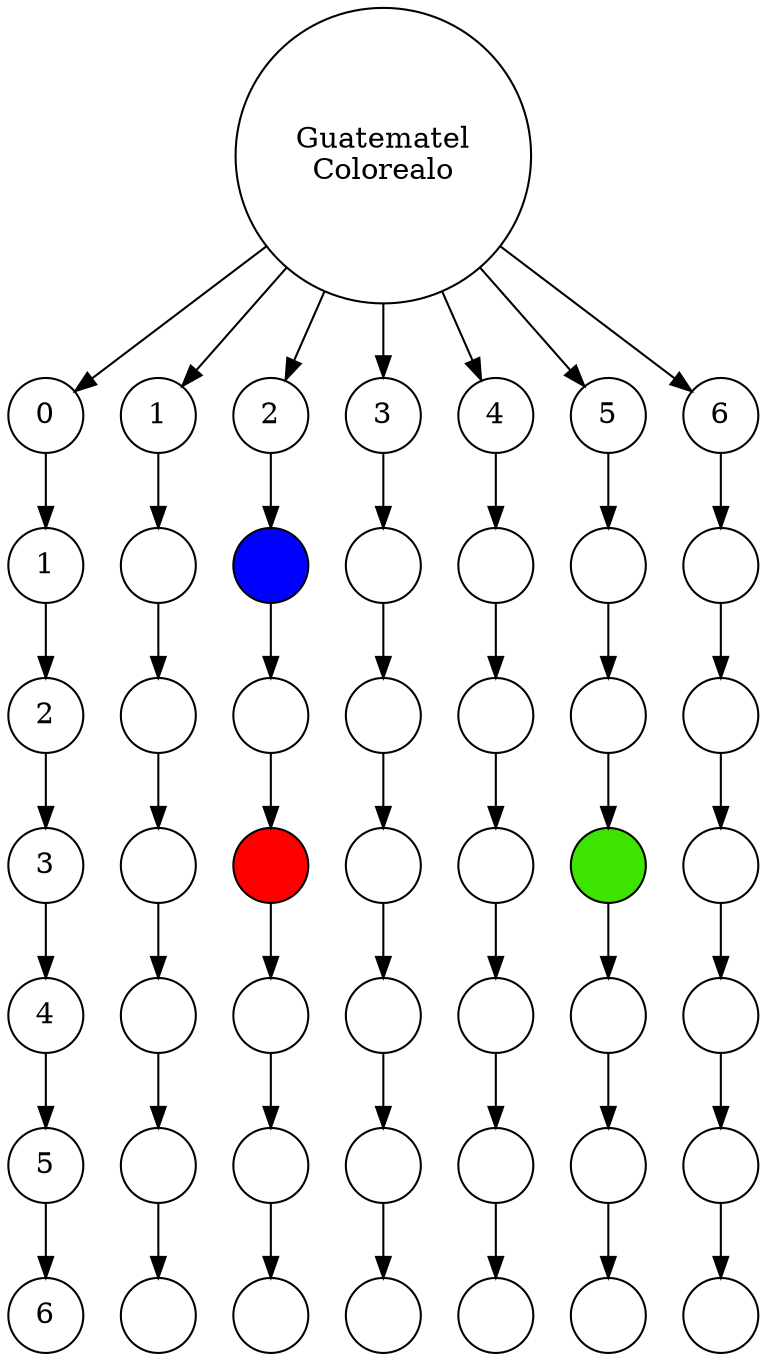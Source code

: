 digraph grafo{

        node[shape=circle];
n0 [label="Guatematel
Colorealo"];
n1 [label="0"];
n2 [label="1"];
n3 [label="2"];
n4 [label="3"];
n5 [label="4"];
n6 [label="5"];
n7 [label="6"];
n8 [label="1"];
n9 [label=""];
n10 [label="" fillcolor="#0000ff" style=filled];
n11 [label=""];
n12 [label=""];
n13 [label=""];
n14 [label=""];
n15 [label="2"];
n16 [label=""];
n17 [label=""];
n18 [label=""];
n19 [label=""];
n20 [label=""];
n21 [label=""];
n22 [label="3"];
n23 [label=""];
n24 [label="" fillcolor="#ff0000" style=filled];
n25 [label=""];
n26 [label=""];
n27 [label="" fillcolor="#3EE300" style=filled];
n28 [label=""];
n29 [label="4"];
n30 [label=""];
n31 [label=""];
n32 [label=""];
n33 [label=""];
n34 [label=""];
n35 [label=""];
n36 [label="5"];
n37 [label=""];
n38 [label=""];
n39 [label=""];
n40 [label=""];
n41 [label=""];
n42 [label=""];
n43 [label="6"];
n44 [label=""];
n45 [label=""];
n46 [label=""];
n47 [label=""];
n48 [label=""];
n49 [label=""];
n0 -> n1
n0 -> n2
n0 -> n3
n0 -> n4
n0 -> n5
n0 -> n6
n0 -> n7
n1 -> n8
n8 -> n15
n15 -> n22
n22 -> n29
n29 -> n36
n36 -> n43
n2 -> n9
n9 -> n16
n16 -> n23
n23 -> n30
n30 -> n37
n37 -> n44
n3 -> n10
n10 -> n17
n17 -> n24
n24 -> n31
n31 -> n38
n38 -> n45
n4 -> n11
n11 -> n18
n18 -> n25
n25 -> n32
n32 -> n39
n39 -> n46
n5 -> n12
n12 -> n19
n19 -> n26
n26 -> n33
n33 -> n40
n40 -> n47
n6 -> n13
n13 -> n20
n20 -> n27
n27 -> n34
n34 -> n41
n41 -> n48
n7 -> n14
n14 -> n21
n21 -> n28
n28 -> n35
n35 -> n42
n42 -> n49

}